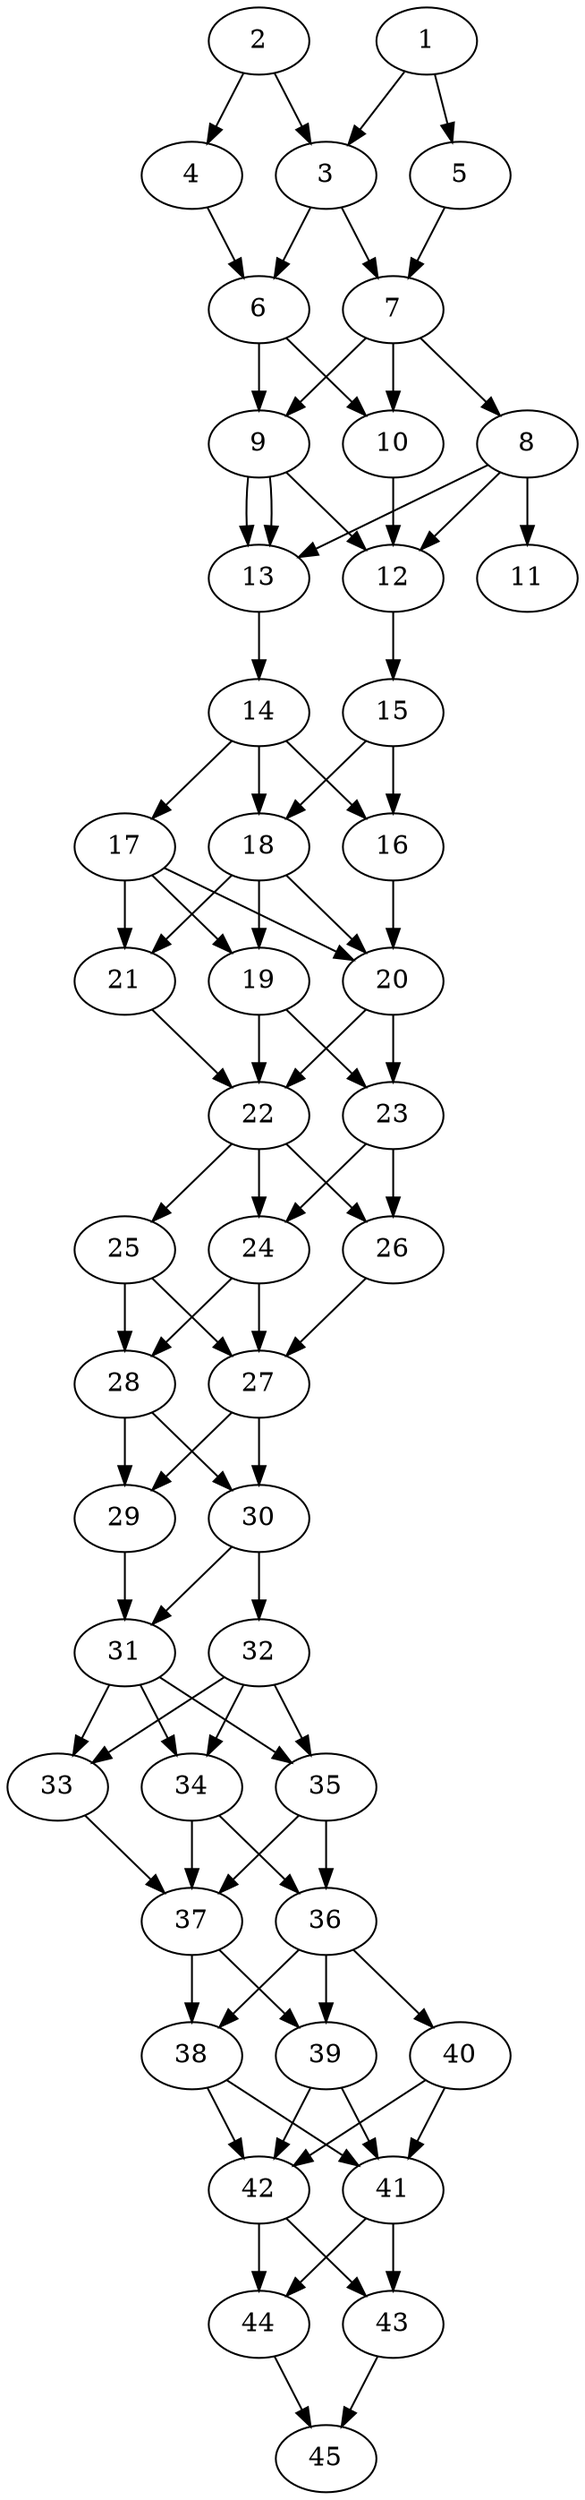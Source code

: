 // DAG automatically generated by daggen at Thu Oct  3 14:07:24 2019
// ./daggen --dot -n 45 --ccr 0.5 --fat 0.3 --regular 0.7 --density 0.9 --mindata 5242880 --maxdata 52428800 
digraph G {
  1 [size="75429888", alpha="0.07", expect_size="37714944"] 
  1 -> 3 [size ="37714944"]
  1 -> 5 [size ="37714944"]
  2 [size="83263488", alpha="0.04", expect_size="41631744"] 
  2 -> 3 [size ="41631744"]
  2 -> 4 [size ="41631744"]
  3 [size="51947520", alpha="0.19", expect_size="25973760"] 
  3 -> 6 [size ="25973760"]
  3 -> 7 [size ="25973760"]
  4 [size="17174528", alpha="0.03", expect_size="8587264"] 
  4 -> 6 [size ="8587264"]
  5 [size="48297984", alpha="0.05", expect_size="24148992"] 
  5 -> 7 [size ="24148992"]
  6 [size="21444608", alpha="0.13", expect_size="10722304"] 
  6 -> 9 [size ="10722304"]
  6 -> 10 [size ="10722304"]
  7 [size="79484928", alpha="0.18", expect_size="39742464"] 
  7 -> 8 [size ="39742464"]
  7 -> 9 [size ="39742464"]
  7 -> 10 [size ="39742464"]
  8 [size="71104512", alpha="0.03", expect_size="35552256"] 
  8 -> 11 [size ="35552256"]
  8 -> 12 [size ="35552256"]
  8 -> 13 [size ="35552256"]
  9 [size="79919104", alpha="0.04", expect_size="39959552"] 
  9 -> 12 [size ="39959552"]
  9 -> 13 [size ="39959552"]
  9 -> 13 [size ="39959552"]
  10 [size="51570688", alpha="0.06", expect_size="25785344"] 
  10 -> 12 [size ="25785344"]
  11 [size="12777472", alpha="0.14", expect_size="6388736"] 
  12 [size="46635008", alpha="0.17", expect_size="23317504"] 
  12 -> 15 [size ="23317504"]
  13 [size="65392640", alpha="0.18", expect_size="32696320"] 
  13 -> 14 [size ="32696320"]
  14 [size="61202432", alpha="0.03", expect_size="30601216"] 
  14 -> 16 [size ="30601216"]
  14 -> 17 [size ="30601216"]
  14 -> 18 [size ="30601216"]
  15 [size="75175936", alpha="0.02", expect_size="37587968"] 
  15 -> 16 [size ="37587968"]
  15 -> 18 [size ="37587968"]
  16 [size="100677632", alpha="0.00", expect_size="50338816"] 
  16 -> 20 [size ="50338816"]
  17 [size="67747840", alpha="0.18", expect_size="33873920"] 
  17 -> 19 [size ="33873920"]
  17 -> 20 [size ="33873920"]
  17 -> 21 [size ="33873920"]
  18 [size="57716736", alpha="0.01", expect_size="28858368"] 
  18 -> 19 [size ="28858368"]
  18 -> 20 [size ="28858368"]
  18 -> 21 [size ="28858368"]
  19 [size="70242304", alpha="0.20", expect_size="35121152"] 
  19 -> 22 [size ="35121152"]
  19 -> 23 [size ="35121152"]
  20 [size="88129536", alpha="0.05", expect_size="44064768"] 
  20 -> 22 [size ="44064768"]
  20 -> 23 [size ="44064768"]
  21 [size="21716992", alpha="0.04", expect_size="10858496"] 
  21 -> 22 [size ="10858496"]
  22 [size="87937024", alpha="0.18", expect_size="43968512"] 
  22 -> 24 [size ="43968512"]
  22 -> 25 [size ="43968512"]
  22 -> 26 [size ="43968512"]
  23 [size="72964096", alpha="0.02", expect_size="36482048"] 
  23 -> 24 [size ="36482048"]
  23 -> 26 [size ="36482048"]
  24 [size="63623168", alpha="0.06", expect_size="31811584"] 
  24 -> 27 [size ="31811584"]
  24 -> 28 [size ="31811584"]
  25 [size="78309376", alpha="0.19", expect_size="39154688"] 
  25 -> 27 [size ="39154688"]
  25 -> 28 [size ="39154688"]
  26 [size="89169920", alpha="0.14", expect_size="44584960"] 
  26 -> 27 [size ="44584960"]
  27 [size="91367424", alpha="0.04", expect_size="45683712"] 
  27 -> 29 [size ="45683712"]
  27 -> 30 [size ="45683712"]
  28 [size="83912704", alpha="0.06", expect_size="41956352"] 
  28 -> 29 [size ="41956352"]
  28 -> 30 [size ="41956352"]
  29 [size="86460416", alpha="0.03", expect_size="43230208"] 
  29 -> 31 [size ="43230208"]
  30 [size="85018624", alpha="0.09", expect_size="42509312"] 
  30 -> 31 [size ="42509312"]
  30 -> 32 [size ="42509312"]
  31 [size="14141440", alpha="0.16", expect_size="7070720"] 
  31 -> 33 [size ="7070720"]
  31 -> 34 [size ="7070720"]
  31 -> 35 [size ="7070720"]
  32 [size="33142784", alpha="0.10", expect_size="16571392"] 
  32 -> 33 [size ="16571392"]
  32 -> 34 [size ="16571392"]
  32 -> 35 [size ="16571392"]
  33 [size="26060800", alpha="0.15", expect_size="13030400"] 
  33 -> 37 [size ="13030400"]
  34 [size="34357248", alpha="0.12", expect_size="17178624"] 
  34 -> 36 [size ="17178624"]
  34 -> 37 [size ="17178624"]
  35 [size="64722944", alpha="0.02", expect_size="32361472"] 
  35 -> 36 [size ="32361472"]
  35 -> 37 [size ="32361472"]
  36 [size="60598272", alpha="0.11", expect_size="30299136"] 
  36 -> 38 [size ="30299136"]
  36 -> 39 [size ="30299136"]
  36 -> 40 [size ="30299136"]
  37 [size="32942080", alpha="0.13", expect_size="16471040"] 
  37 -> 38 [size ="16471040"]
  37 -> 39 [size ="16471040"]
  38 [size="50755584", alpha="0.04", expect_size="25377792"] 
  38 -> 41 [size ="25377792"]
  38 -> 42 [size ="25377792"]
  39 [size="80287744", alpha="0.08", expect_size="40143872"] 
  39 -> 41 [size ="40143872"]
  39 -> 42 [size ="40143872"]
  40 [size="96600064", alpha="0.09", expect_size="48300032"] 
  40 -> 41 [size ="48300032"]
  40 -> 42 [size ="48300032"]
  41 [size="46403584", alpha="0.12", expect_size="23201792"] 
  41 -> 43 [size ="23201792"]
  41 -> 44 [size ="23201792"]
  42 [size="26368000", alpha="0.11", expect_size="13184000"] 
  42 -> 43 [size ="13184000"]
  42 -> 44 [size ="13184000"]
  43 [size="72638464", alpha="0.04", expect_size="36319232"] 
  43 -> 45 [size ="36319232"]
  44 [size="51380224", alpha="0.07", expect_size="25690112"] 
  44 -> 45 [size ="25690112"]
  45 [size="13314048", alpha="0.06", expect_size="6657024"] 
}
